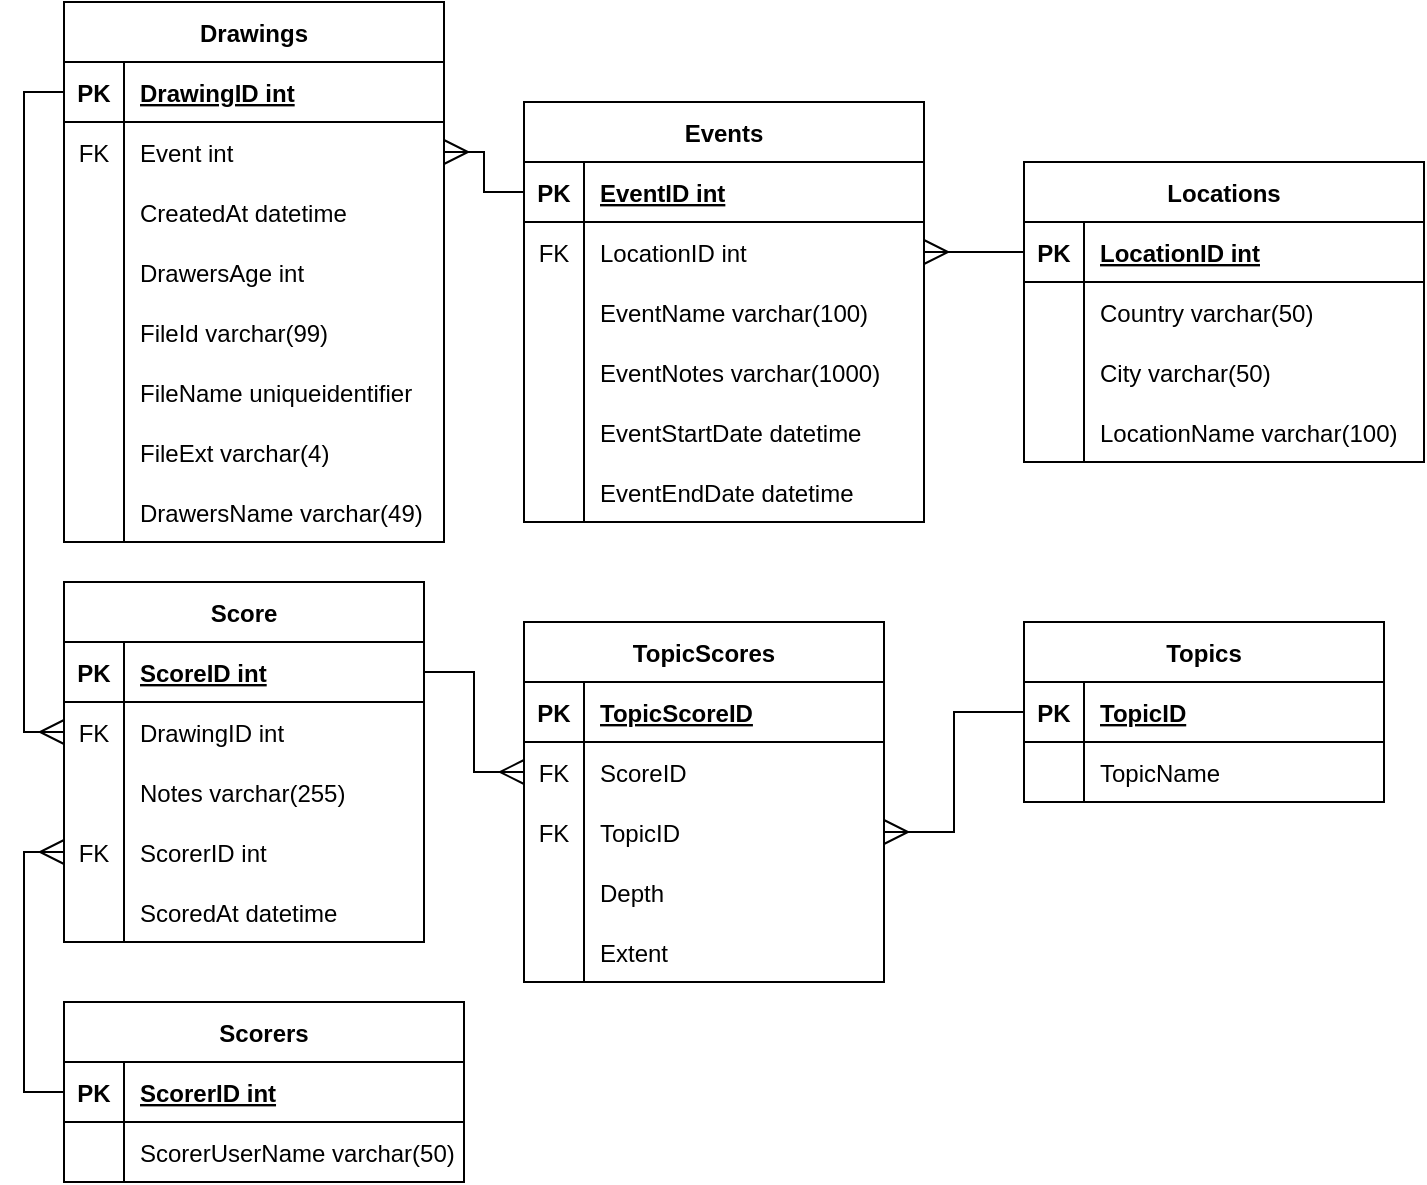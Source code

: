 <mxfile version="13.9.9" type="device"><diagram id="R2lEEEUBdFMjLlhIrx00" name="Page-1"><mxGraphModel dx="1086" dy="798" grid="1" gridSize="10" guides="1" tooltips="1" connect="1" arrows="1" fold="1" page="1" pageScale="1" pageWidth="850" pageHeight="1100" math="0" shadow="0" extFonts="Permanent Marker^https://fonts.googleapis.com/css?family=Permanent+Marker"><root><mxCell id="0"/><mxCell id="1" parent="0"/><mxCell id="t334hzTvoMjSzJ8XrbE4-21" value="Drawings" style="shape=table;startSize=30;container=1;collapsible=1;childLayout=tableLayout;fixedRows=1;rowLines=0;fontStyle=1;align=center;resizeLast=1;" parent="1" vertex="1"><mxGeometry x="110" y="50" width="190" height="270" as="geometry"/></mxCell><mxCell id="t334hzTvoMjSzJ8XrbE4-22" value="" style="shape=tableRow;horizontal=0;startSize=0;swimlaneHead=0;swimlaneBody=0;fillColor=none;collapsible=0;dropTarget=0;points=[[0,0.5],[1,0.5]];portConstraint=eastwest;top=0;left=0;right=0;bottom=1;" parent="t334hzTvoMjSzJ8XrbE4-21" vertex="1"><mxGeometry y="30" width="190" height="30" as="geometry"/></mxCell><mxCell id="t334hzTvoMjSzJ8XrbE4-23" value="PK" style="shape=partialRectangle;connectable=0;fillColor=none;top=0;left=0;bottom=0;right=0;fontStyle=1;overflow=hidden;" parent="t334hzTvoMjSzJ8XrbE4-22" vertex="1"><mxGeometry width="30" height="30" as="geometry"><mxRectangle width="30" height="30" as="alternateBounds"/></mxGeometry></mxCell><mxCell id="t334hzTvoMjSzJ8XrbE4-24" value="DrawingID int" style="shape=partialRectangle;connectable=0;fillColor=none;top=0;left=0;bottom=0;right=0;align=left;spacingLeft=6;fontStyle=5;overflow=hidden;" parent="t334hzTvoMjSzJ8XrbE4-22" vertex="1"><mxGeometry x="30" width="160" height="30" as="geometry"><mxRectangle width="150" height="30" as="alternateBounds"/></mxGeometry></mxCell><mxCell id="t334hzTvoMjSzJ8XrbE4-100" style="shape=tableRow;horizontal=0;startSize=0;swimlaneHead=0;swimlaneBody=0;fillColor=none;collapsible=0;dropTarget=0;points=[[0,0.5],[1,0.5]];portConstraint=eastwest;top=0;left=0;right=0;bottom=0;" parent="t334hzTvoMjSzJ8XrbE4-21" vertex="1"><mxGeometry y="60" width="190" height="30" as="geometry"/></mxCell><mxCell id="t334hzTvoMjSzJ8XrbE4-101" value="FK" style="shape=partialRectangle;connectable=0;fillColor=none;top=0;left=0;bottom=0;right=0;editable=1;overflow=hidden;" parent="t334hzTvoMjSzJ8XrbE4-100" vertex="1"><mxGeometry width="30" height="30" as="geometry"><mxRectangle width="30" height="30" as="alternateBounds"/></mxGeometry></mxCell><mxCell id="t334hzTvoMjSzJ8XrbE4-102" value="Event int" style="shape=partialRectangle;connectable=0;fillColor=none;top=0;left=0;bottom=0;right=0;align=left;spacingLeft=6;overflow=hidden;" parent="t334hzTvoMjSzJ8XrbE4-100" vertex="1"><mxGeometry x="30" width="160" height="30" as="geometry"><mxRectangle width="150" height="30" as="alternateBounds"/></mxGeometry></mxCell><mxCell id="t334hzTvoMjSzJ8XrbE4-85" style="shape=tableRow;horizontal=0;startSize=0;swimlaneHead=0;swimlaneBody=0;fillColor=none;collapsible=0;dropTarget=0;points=[[0,0.5],[1,0.5]];portConstraint=eastwest;top=0;left=0;right=0;bottom=0;" parent="t334hzTvoMjSzJ8XrbE4-21" vertex="1"><mxGeometry y="90" width="190" height="30" as="geometry"/></mxCell><mxCell id="t334hzTvoMjSzJ8XrbE4-86" style="shape=partialRectangle;connectable=0;fillColor=none;top=0;left=0;bottom=0;right=0;editable=1;overflow=hidden;" parent="t334hzTvoMjSzJ8XrbE4-85" vertex="1"><mxGeometry width="30" height="30" as="geometry"><mxRectangle width="30" height="30" as="alternateBounds"/></mxGeometry></mxCell><mxCell id="t334hzTvoMjSzJ8XrbE4-87" value="CreatedAt datetime" style="shape=partialRectangle;connectable=0;fillColor=none;top=0;left=0;bottom=0;right=0;align=left;spacingLeft=6;overflow=hidden;" parent="t334hzTvoMjSzJ8XrbE4-85" vertex="1"><mxGeometry x="30" width="160" height="30" as="geometry"><mxRectangle width="150" height="30" as="alternateBounds"/></mxGeometry></mxCell><mxCell id="t334hzTvoMjSzJ8XrbE4-88" style="shape=tableRow;horizontal=0;startSize=0;swimlaneHead=0;swimlaneBody=0;fillColor=none;collapsible=0;dropTarget=0;points=[[0,0.5],[1,0.5]];portConstraint=eastwest;top=0;left=0;right=0;bottom=0;" parent="t334hzTvoMjSzJ8XrbE4-21" vertex="1"><mxGeometry y="120" width="190" height="30" as="geometry"/></mxCell><mxCell id="t334hzTvoMjSzJ8XrbE4-89" style="shape=partialRectangle;connectable=0;fillColor=none;top=0;left=0;bottom=0;right=0;editable=1;overflow=hidden;" parent="t334hzTvoMjSzJ8XrbE4-88" vertex="1"><mxGeometry width="30" height="30" as="geometry"><mxRectangle width="30" height="30" as="alternateBounds"/></mxGeometry></mxCell><mxCell id="t334hzTvoMjSzJ8XrbE4-90" value="DrawersAge int" style="shape=partialRectangle;connectable=0;fillColor=none;top=0;left=0;bottom=0;right=0;align=left;spacingLeft=6;overflow=hidden;" parent="t334hzTvoMjSzJ8XrbE4-88" vertex="1"><mxGeometry x="30" width="160" height="30" as="geometry"><mxRectangle width="150" height="30" as="alternateBounds"/></mxGeometry></mxCell><mxCell id="c3-MnIaGUJoNFo4k4X8l-4" style="shape=tableRow;horizontal=0;startSize=0;swimlaneHead=0;swimlaneBody=0;fillColor=none;collapsible=0;dropTarget=0;points=[[0,0.5],[1,0.5]];portConstraint=eastwest;top=0;left=0;right=0;bottom=0;" parent="t334hzTvoMjSzJ8XrbE4-21" vertex="1"><mxGeometry y="150" width="190" height="30" as="geometry"/></mxCell><mxCell id="c3-MnIaGUJoNFo4k4X8l-5" style="shape=partialRectangle;connectable=0;fillColor=none;top=0;left=0;bottom=0;right=0;editable=1;overflow=hidden;" parent="c3-MnIaGUJoNFo4k4X8l-4" vertex="1"><mxGeometry width="30" height="30" as="geometry"><mxRectangle width="30" height="30" as="alternateBounds"/></mxGeometry></mxCell><mxCell id="c3-MnIaGUJoNFo4k4X8l-6" value="FileId varchar(99)" style="shape=partialRectangle;connectable=0;fillColor=none;top=0;left=0;bottom=0;right=0;align=left;spacingLeft=6;overflow=hidden;" parent="c3-MnIaGUJoNFo4k4X8l-4" vertex="1"><mxGeometry x="30" width="160" height="30" as="geometry"><mxRectangle width="150" height="30" as="alternateBounds"/></mxGeometry></mxCell><mxCell id="ip_NUkdBQpdeYd0DYdo6-1" style="shape=tableRow;horizontal=0;startSize=0;swimlaneHead=0;swimlaneBody=0;fillColor=none;collapsible=0;dropTarget=0;points=[[0,0.5],[1,0.5]];portConstraint=eastwest;top=0;left=0;right=0;bottom=0;" parent="t334hzTvoMjSzJ8XrbE4-21" vertex="1"><mxGeometry y="180" width="190" height="30" as="geometry"/></mxCell><mxCell id="ip_NUkdBQpdeYd0DYdo6-2" style="shape=partialRectangle;connectable=0;fillColor=none;top=0;left=0;bottom=0;right=0;editable=1;overflow=hidden;" parent="ip_NUkdBQpdeYd0DYdo6-1" vertex="1"><mxGeometry width="30" height="30" as="geometry"><mxRectangle width="30" height="30" as="alternateBounds"/></mxGeometry></mxCell><mxCell id="ip_NUkdBQpdeYd0DYdo6-3" value="FileName uniqueidentifier" style="shape=partialRectangle;connectable=0;fillColor=none;top=0;left=0;bottom=0;right=0;align=left;spacingLeft=6;overflow=hidden;" parent="ip_NUkdBQpdeYd0DYdo6-1" vertex="1"><mxGeometry x="30" width="160" height="30" as="geometry"><mxRectangle width="150" height="30" as="alternateBounds"/></mxGeometry></mxCell><mxCell id="c3-MnIaGUJoNFo4k4X8l-7" style="shape=tableRow;horizontal=0;startSize=0;swimlaneHead=0;swimlaneBody=0;fillColor=none;collapsible=0;dropTarget=0;points=[[0,0.5],[1,0.5]];portConstraint=eastwest;top=0;left=0;right=0;bottom=0;" parent="t334hzTvoMjSzJ8XrbE4-21" vertex="1"><mxGeometry y="210" width="190" height="30" as="geometry"/></mxCell><mxCell id="c3-MnIaGUJoNFo4k4X8l-8" style="shape=partialRectangle;connectable=0;fillColor=none;top=0;left=0;bottom=0;right=0;editable=1;overflow=hidden;" parent="c3-MnIaGUJoNFo4k4X8l-7" vertex="1"><mxGeometry width="30" height="30" as="geometry"><mxRectangle width="30" height="30" as="alternateBounds"/></mxGeometry></mxCell><mxCell id="c3-MnIaGUJoNFo4k4X8l-9" value="FileExt varchar(4)" style="shape=partialRectangle;connectable=0;fillColor=none;top=0;left=0;bottom=0;right=0;align=left;spacingLeft=6;overflow=hidden;" parent="c3-MnIaGUJoNFo4k4X8l-7" vertex="1"><mxGeometry x="30" width="160" height="30" as="geometry"><mxRectangle width="150" height="30" as="alternateBounds"/></mxGeometry></mxCell><mxCell id="5Xaa5XstYuFWC3aMBBze-1" style="shape=tableRow;horizontal=0;startSize=0;swimlaneHead=0;swimlaneBody=0;fillColor=none;collapsible=0;dropTarget=0;points=[[0,0.5],[1,0.5]];portConstraint=eastwest;top=0;left=0;right=0;bottom=0;" parent="t334hzTvoMjSzJ8XrbE4-21" vertex="1"><mxGeometry y="240" width="190" height="30" as="geometry"/></mxCell><mxCell id="5Xaa5XstYuFWC3aMBBze-2" style="shape=partialRectangle;connectable=0;fillColor=none;top=0;left=0;bottom=0;right=0;editable=1;overflow=hidden;" parent="5Xaa5XstYuFWC3aMBBze-1" vertex="1"><mxGeometry width="30" height="30" as="geometry"><mxRectangle width="30" height="30" as="alternateBounds"/></mxGeometry></mxCell><mxCell id="5Xaa5XstYuFWC3aMBBze-3" value="DrawersName varchar(49)" style="shape=partialRectangle;connectable=0;fillColor=none;top=0;left=0;bottom=0;right=0;align=left;spacingLeft=6;overflow=hidden;" parent="5Xaa5XstYuFWC3aMBBze-1" vertex="1"><mxGeometry x="30" width="160" height="30" as="geometry"><mxRectangle width="150" height="30" as="alternateBounds"/></mxGeometry></mxCell><mxCell id="t334hzTvoMjSzJ8XrbE4-56" value="Scorers" style="shape=table;startSize=30;container=1;collapsible=1;childLayout=tableLayout;fixedRows=1;rowLines=0;fontStyle=1;align=center;resizeLast=1;" parent="1" vertex="1"><mxGeometry x="110" y="550" width="200" height="90" as="geometry"/></mxCell><mxCell id="t334hzTvoMjSzJ8XrbE4-57" value="" style="shape=tableRow;horizontal=0;startSize=0;swimlaneHead=0;swimlaneBody=0;fillColor=none;collapsible=0;dropTarget=0;points=[[0,0.5],[1,0.5]];portConstraint=eastwest;top=0;left=0;right=0;bottom=1;" parent="t334hzTvoMjSzJ8XrbE4-56" vertex="1"><mxGeometry y="30" width="200" height="30" as="geometry"/></mxCell><mxCell id="t334hzTvoMjSzJ8XrbE4-58" value="PK" style="shape=partialRectangle;connectable=0;fillColor=none;top=0;left=0;bottom=0;right=0;fontStyle=1;overflow=hidden;" parent="t334hzTvoMjSzJ8XrbE4-57" vertex="1"><mxGeometry width="30" height="30" as="geometry"><mxRectangle width="30" height="30" as="alternateBounds"/></mxGeometry></mxCell><mxCell id="t334hzTvoMjSzJ8XrbE4-59" value="ScorerID int" style="shape=partialRectangle;connectable=0;fillColor=none;top=0;left=0;bottom=0;right=0;align=left;spacingLeft=6;fontStyle=5;overflow=hidden;" parent="t334hzTvoMjSzJ8XrbE4-57" vertex="1"><mxGeometry x="30" width="170" height="30" as="geometry"><mxRectangle width="170" height="30" as="alternateBounds"/></mxGeometry></mxCell><mxCell id="t334hzTvoMjSzJ8XrbE4-60" value="" style="shape=tableRow;horizontal=0;startSize=0;swimlaneHead=0;swimlaneBody=0;fillColor=none;collapsible=0;dropTarget=0;points=[[0,0.5],[1,0.5]];portConstraint=eastwest;top=0;left=0;right=0;bottom=0;" parent="t334hzTvoMjSzJ8XrbE4-56" vertex="1"><mxGeometry y="60" width="200" height="30" as="geometry"/></mxCell><mxCell id="t334hzTvoMjSzJ8XrbE4-61" value="" style="shape=partialRectangle;connectable=0;fillColor=none;top=0;left=0;bottom=0;right=0;editable=1;overflow=hidden;" parent="t334hzTvoMjSzJ8XrbE4-60" vertex="1"><mxGeometry width="30" height="30" as="geometry"><mxRectangle width="30" height="30" as="alternateBounds"/></mxGeometry></mxCell><mxCell id="t334hzTvoMjSzJ8XrbE4-62" value="ScorerUserName varchar(50)" style="shape=partialRectangle;connectable=0;fillColor=none;top=0;left=0;bottom=0;right=0;align=left;spacingLeft=6;overflow=hidden;" parent="t334hzTvoMjSzJ8XrbE4-60" vertex="1"><mxGeometry x="30" width="170" height="30" as="geometry"><mxRectangle width="170" height="30" as="alternateBounds"/></mxGeometry></mxCell><mxCell id="t334hzTvoMjSzJ8XrbE4-69" value="Score" style="shape=table;startSize=30;container=1;collapsible=1;childLayout=tableLayout;fixedRows=1;rowLines=0;fontStyle=1;align=center;resizeLast=1;" parent="1" vertex="1"><mxGeometry x="110" y="340" width="180" height="180" as="geometry"/></mxCell><mxCell id="t334hzTvoMjSzJ8XrbE4-70" value="" style="shape=tableRow;horizontal=0;startSize=0;swimlaneHead=0;swimlaneBody=0;fillColor=none;collapsible=0;dropTarget=0;points=[[0,0.5],[1,0.5]];portConstraint=eastwest;top=0;left=0;right=0;bottom=1;" parent="t334hzTvoMjSzJ8XrbE4-69" vertex="1"><mxGeometry y="30" width="180" height="30" as="geometry"/></mxCell><mxCell id="t334hzTvoMjSzJ8XrbE4-71" value="PK" style="shape=partialRectangle;connectable=0;fillColor=none;top=0;left=0;bottom=0;right=0;fontStyle=1;overflow=hidden;" parent="t334hzTvoMjSzJ8XrbE4-70" vertex="1"><mxGeometry width="30" height="30" as="geometry"><mxRectangle width="30" height="30" as="alternateBounds"/></mxGeometry></mxCell><mxCell id="t334hzTvoMjSzJ8XrbE4-72" value="ScoreID int" style="shape=partialRectangle;connectable=0;fillColor=none;top=0;left=0;bottom=0;right=0;align=left;spacingLeft=6;fontStyle=5;overflow=hidden;" parent="t334hzTvoMjSzJ8XrbE4-70" vertex="1"><mxGeometry x="30" width="150" height="30" as="geometry"><mxRectangle width="150" height="30" as="alternateBounds"/></mxGeometry></mxCell><mxCell id="t334hzTvoMjSzJ8XrbE4-73" value="" style="shape=tableRow;horizontal=0;startSize=0;swimlaneHead=0;swimlaneBody=0;fillColor=none;collapsible=0;dropTarget=0;points=[[0,0.5],[1,0.5]];portConstraint=eastwest;top=0;left=0;right=0;bottom=0;" parent="t334hzTvoMjSzJ8XrbE4-69" vertex="1"><mxGeometry y="60" width="180" height="30" as="geometry"/></mxCell><mxCell id="t334hzTvoMjSzJ8XrbE4-74" value="FK" style="shape=partialRectangle;connectable=0;fillColor=none;top=0;left=0;bottom=0;right=0;editable=1;overflow=hidden;" parent="t334hzTvoMjSzJ8XrbE4-73" vertex="1"><mxGeometry width="30" height="30" as="geometry"><mxRectangle width="30" height="30" as="alternateBounds"/></mxGeometry></mxCell><mxCell id="t334hzTvoMjSzJ8XrbE4-75" value="DrawingID int" style="shape=partialRectangle;connectable=0;fillColor=none;top=0;left=0;bottom=0;right=0;align=left;spacingLeft=6;overflow=hidden;" parent="t334hzTvoMjSzJ8XrbE4-73" vertex="1"><mxGeometry x="30" width="150" height="30" as="geometry"><mxRectangle width="150" height="30" as="alternateBounds"/></mxGeometry></mxCell><mxCell id="IJqNOEg9_qgQRgP3NTTT-4" style="shape=tableRow;horizontal=0;startSize=0;swimlaneHead=0;swimlaneBody=0;fillColor=none;collapsible=0;dropTarget=0;points=[[0,0.5],[1,0.5]];portConstraint=eastwest;top=0;left=0;right=0;bottom=0;" parent="t334hzTvoMjSzJ8XrbE4-69" vertex="1"><mxGeometry y="90" width="180" height="30" as="geometry"/></mxCell><mxCell id="IJqNOEg9_qgQRgP3NTTT-5" style="shape=partialRectangle;connectable=0;fillColor=none;top=0;left=0;bottom=0;right=0;editable=1;overflow=hidden;" parent="IJqNOEg9_qgQRgP3NTTT-4" vertex="1"><mxGeometry width="30" height="30" as="geometry"><mxRectangle width="30" height="30" as="alternateBounds"/></mxGeometry></mxCell><mxCell id="IJqNOEg9_qgQRgP3NTTT-6" value="Notes varchar(255)" style="shape=partialRectangle;connectable=0;fillColor=none;top=0;left=0;bottom=0;right=0;align=left;spacingLeft=6;overflow=hidden;" parent="IJqNOEg9_qgQRgP3NTTT-4" vertex="1"><mxGeometry x="30" width="150" height="30" as="geometry"><mxRectangle width="150" height="30" as="alternateBounds"/></mxGeometry></mxCell><mxCell id="t334hzTvoMjSzJ8XrbE4-91" style="shape=tableRow;horizontal=0;startSize=0;swimlaneHead=0;swimlaneBody=0;fillColor=none;collapsible=0;dropTarget=0;points=[[0,0.5],[1,0.5]];portConstraint=eastwest;top=0;left=0;right=0;bottom=0;" parent="t334hzTvoMjSzJ8XrbE4-69" vertex="1"><mxGeometry y="120" width="180" height="30" as="geometry"/></mxCell><mxCell id="t334hzTvoMjSzJ8XrbE4-92" value="FK" style="shape=partialRectangle;connectable=0;fillColor=none;top=0;left=0;bottom=0;right=0;editable=1;overflow=hidden;" parent="t334hzTvoMjSzJ8XrbE4-91" vertex="1"><mxGeometry width="30" height="30" as="geometry"><mxRectangle width="30" height="30" as="alternateBounds"/></mxGeometry></mxCell><mxCell id="t334hzTvoMjSzJ8XrbE4-93" value="ScorerID int" style="shape=partialRectangle;connectable=0;fillColor=none;top=0;left=0;bottom=0;right=0;align=left;spacingLeft=6;overflow=hidden;" parent="t334hzTvoMjSzJ8XrbE4-91" vertex="1"><mxGeometry x="30" width="150" height="30" as="geometry"><mxRectangle width="150" height="30" as="alternateBounds"/></mxGeometry></mxCell><mxCell id="t334hzTvoMjSzJ8XrbE4-97" style="shape=tableRow;horizontal=0;startSize=0;swimlaneHead=0;swimlaneBody=0;fillColor=none;collapsible=0;dropTarget=0;points=[[0,0.5],[1,0.5]];portConstraint=eastwest;top=0;left=0;right=0;bottom=0;" parent="t334hzTvoMjSzJ8XrbE4-69" vertex="1"><mxGeometry y="150" width="180" height="30" as="geometry"/></mxCell><mxCell id="t334hzTvoMjSzJ8XrbE4-98" style="shape=partialRectangle;connectable=0;fillColor=none;top=0;left=0;bottom=0;right=0;editable=1;overflow=hidden;" parent="t334hzTvoMjSzJ8XrbE4-97" vertex="1"><mxGeometry width="30" height="30" as="geometry"><mxRectangle width="30" height="30" as="alternateBounds"/></mxGeometry></mxCell><mxCell id="t334hzTvoMjSzJ8XrbE4-99" value="ScoredAt datetime" style="shape=partialRectangle;connectable=0;fillColor=none;top=0;left=0;bottom=0;right=0;align=left;spacingLeft=6;overflow=hidden;" parent="t334hzTvoMjSzJ8XrbE4-97" vertex="1"><mxGeometry x="30" width="150" height="30" as="geometry"><mxRectangle width="150" height="30" as="alternateBounds"/></mxGeometry></mxCell><mxCell id="107HlzJ-cuS5uqub5lg4-7" style="edgeStyle=orthogonalEdgeStyle;rounded=0;orthogonalLoop=1;jettySize=auto;html=1;endArrow=none;endFill=0;startArrow=ERmany;startFill=0;exitX=1;exitY=0.5;exitDx=0;exitDy=0;entryX=0;entryY=0.5;entryDx=0;entryDy=0;endSize=10;startSize=10;" parent="1" source="107HlzJ-cuS5uqub5lg4-4" target="t334hzTvoMjSzJ8XrbE4-126" edge="1"><mxGeometry relative="1" as="geometry"><mxPoint x="590" y="210" as="targetPoint"/><Array as="points"/></mxGeometry></mxCell><mxCell id="t334hzTvoMjSzJ8XrbE4-103" value="Events" style="shape=table;startSize=30;container=1;collapsible=1;childLayout=tableLayout;fixedRows=1;rowLines=0;fontStyle=1;align=center;resizeLast=1;" parent="1" vertex="1"><mxGeometry x="340" y="100" width="200" height="210" as="geometry"/></mxCell><mxCell id="t334hzTvoMjSzJ8XrbE4-104" value="" style="shape=tableRow;horizontal=0;startSize=0;swimlaneHead=0;swimlaneBody=0;fillColor=none;collapsible=0;dropTarget=0;points=[[0,0.5],[1,0.5]];portConstraint=eastwest;top=0;left=0;right=0;bottom=1;" parent="t334hzTvoMjSzJ8XrbE4-103" vertex="1"><mxGeometry y="30" width="200" height="30" as="geometry"/></mxCell><mxCell id="t334hzTvoMjSzJ8XrbE4-105" value="PK" style="shape=partialRectangle;connectable=0;fillColor=none;top=0;left=0;bottom=0;right=0;fontStyle=1;overflow=hidden;" parent="t334hzTvoMjSzJ8XrbE4-104" vertex="1"><mxGeometry width="30" height="30" as="geometry"><mxRectangle width="30" height="30" as="alternateBounds"/></mxGeometry></mxCell><mxCell id="t334hzTvoMjSzJ8XrbE4-106" value="EventID int" style="shape=partialRectangle;connectable=0;fillColor=none;top=0;left=0;bottom=0;right=0;align=left;spacingLeft=6;fontStyle=5;overflow=hidden;" parent="t334hzTvoMjSzJ8XrbE4-104" vertex="1"><mxGeometry x="30" width="170" height="30" as="geometry"><mxRectangle width="170" height="30" as="alternateBounds"/></mxGeometry></mxCell><mxCell id="107HlzJ-cuS5uqub5lg4-4" value="" style="shape=tableRow;horizontal=0;startSize=0;swimlaneHead=0;swimlaneBody=0;fillColor=none;collapsible=0;dropTarget=0;points=[[0,0.5],[1,0.5]];portConstraint=eastwest;top=0;left=0;right=0;bottom=0;" parent="t334hzTvoMjSzJ8XrbE4-103" vertex="1"><mxGeometry y="60" width="200" height="30" as="geometry"/></mxCell><mxCell id="107HlzJ-cuS5uqub5lg4-5" value="FK" style="shape=partialRectangle;connectable=0;fillColor=none;top=0;left=0;bottom=0;right=0;editable=1;overflow=hidden;" parent="107HlzJ-cuS5uqub5lg4-4" vertex="1"><mxGeometry width="30" height="30" as="geometry"><mxRectangle width="30" height="30" as="alternateBounds"/></mxGeometry></mxCell><mxCell id="107HlzJ-cuS5uqub5lg4-6" value="LocationID int" style="shape=partialRectangle;connectable=0;fillColor=none;top=0;left=0;bottom=0;right=0;align=left;spacingLeft=6;overflow=hidden;" parent="107HlzJ-cuS5uqub5lg4-4" vertex="1"><mxGeometry x="30" width="170" height="30" as="geometry"><mxRectangle width="170" height="30" as="alternateBounds"/></mxGeometry></mxCell><mxCell id="t334hzTvoMjSzJ8XrbE4-107" value="" style="shape=tableRow;horizontal=0;startSize=0;swimlaneHead=0;swimlaneBody=0;fillColor=none;collapsible=0;dropTarget=0;points=[[0,0.5],[1,0.5]];portConstraint=eastwest;top=0;left=0;right=0;bottom=0;" parent="t334hzTvoMjSzJ8XrbE4-103" vertex="1"><mxGeometry y="90" width="200" height="30" as="geometry"/></mxCell><mxCell id="t334hzTvoMjSzJ8XrbE4-108" value="" style="shape=partialRectangle;connectable=0;fillColor=none;top=0;left=0;bottom=0;right=0;editable=1;overflow=hidden;" parent="t334hzTvoMjSzJ8XrbE4-107" vertex="1"><mxGeometry width="30" height="30" as="geometry"><mxRectangle width="30" height="30" as="alternateBounds"/></mxGeometry></mxCell><mxCell id="t334hzTvoMjSzJ8XrbE4-109" value="EventName varchar(100)" style="shape=partialRectangle;connectable=0;fillColor=none;top=0;left=0;bottom=0;right=0;align=left;spacingLeft=6;overflow=hidden;" parent="t334hzTvoMjSzJ8XrbE4-107" vertex="1"><mxGeometry x="30" width="170" height="30" as="geometry"><mxRectangle width="170" height="30" as="alternateBounds"/></mxGeometry></mxCell><mxCell id="t334hzTvoMjSzJ8XrbE4-110" value="" style="shape=tableRow;horizontal=0;startSize=0;swimlaneHead=0;swimlaneBody=0;fillColor=none;collapsible=0;dropTarget=0;points=[[0,0.5],[1,0.5]];portConstraint=eastwest;top=0;left=0;right=0;bottom=0;" parent="t334hzTvoMjSzJ8XrbE4-103" vertex="1"><mxGeometry y="120" width="200" height="30" as="geometry"/></mxCell><mxCell id="t334hzTvoMjSzJ8XrbE4-111" value="" style="shape=partialRectangle;connectable=0;fillColor=none;top=0;left=0;bottom=0;right=0;editable=1;overflow=hidden;" parent="t334hzTvoMjSzJ8XrbE4-110" vertex="1"><mxGeometry width="30" height="30" as="geometry"><mxRectangle width="30" height="30" as="alternateBounds"/></mxGeometry></mxCell><mxCell id="t334hzTvoMjSzJ8XrbE4-112" value="EventNotes varchar(1000)" style="shape=partialRectangle;connectable=0;fillColor=none;top=0;left=0;bottom=0;right=0;align=left;spacingLeft=6;overflow=hidden;" parent="t334hzTvoMjSzJ8XrbE4-110" vertex="1"><mxGeometry x="30" width="170" height="30" as="geometry"><mxRectangle width="170" height="30" as="alternateBounds"/></mxGeometry></mxCell><mxCell id="c3-MnIaGUJoNFo4k4X8l-12" style="shape=tableRow;horizontal=0;startSize=0;swimlaneHead=0;swimlaneBody=0;fillColor=none;collapsible=0;dropTarget=0;points=[[0,0.5],[1,0.5]];portConstraint=eastwest;top=0;left=0;right=0;bottom=0;" parent="t334hzTvoMjSzJ8XrbE4-103" vertex="1"><mxGeometry y="150" width="200" height="30" as="geometry"/></mxCell><mxCell id="c3-MnIaGUJoNFo4k4X8l-13" style="shape=partialRectangle;connectable=0;fillColor=none;top=0;left=0;bottom=0;right=0;editable=1;overflow=hidden;" parent="c3-MnIaGUJoNFo4k4X8l-12" vertex="1"><mxGeometry width="30" height="30" as="geometry"><mxRectangle width="30" height="30" as="alternateBounds"/></mxGeometry></mxCell><mxCell id="c3-MnIaGUJoNFo4k4X8l-14" value="EventStartDate datetime" style="shape=partialRectangle;connectable=0;fillColor=none;top=0;left=0;bottom=0;right=0;align=left;spacingLeft=6;overflow=hidden;" parent="c3-MnIaGUJoNFo4k4X8l-12" vertex="1"><mxGeometry x="30" width="170" height="30" as="geometry"><mxRectangle width="170" height="30" as="alternateBounds"/></mxGeometry></mxCell><mxCell id="c3-MnIaGUJoNFo4k4X8l-15" style="shape=tableRow;horizontal=0;startSize=0;swimlaneHead=0;swimlaneBody=0;fillColor=none;collapsible=0;dropTarget=0;points=[[0,0.5],[1,0.5]];portConstraint=eastwest;top=0;left=0;right=0;bottom=0;" parent="t334hzTvoMjSzJ8XrbE4-103" vertex="1"><mxGeometry y="180" width="200" height="30" as="geometry"/></mxCell><mxCell id="c3-MnIaGUJoNFo4k4X8l-16" style="shape=partialRectangle;connectable=0;fillColor=none;top=0;left=0;bottom=0;right=0;editable=1;overflow=hidden;" parent="c3-MnIaGUJoNFo4k4X8l-15" vertex="1"><mxGeometry width="30" height="30" as="geometry"><mxRectangle width="30" height="30" as="alternateBounds"/></mxGeometry></mxCell><mxCell id="c3-MnIaGUJoNFo4k4X8l-17" value="EventEndDate datetime" style="shape=partialRectangle;connectable=0;fillColor=none;top=0;left=0;bottom=0;right=0;align=left;spacingLeft=6;overflow=hidden;" parent="c3-MnIaGUJoNFo4k4X8l-15" vertex="1"><mxGeometry x="30" width="170" height="30" as="geometry"><mxRectangle width="170" height="30" as="alternateBounds"/></mxGeometry></mxCell><mxCell id="t334hzTvoMjSzJ8XrbE4-117" style="edgeStyle=orthogonalEdgeStyle;rounded=0;orthogonalLoop=1;jettySize=auto;html=1;exitX=0;exitY=0.5;exitDx=0;exitDy=0;entryX=1;entryY=0.5;entryDx=0;entryDy=0;endArrow=ERmany;endFill=0;startSize=10;endSize=10;" parent="1" source="t334hzTvoMjSzJ8XrbE4-104" target="t334hzTvoMjSzJ8XrbE4-100" edge="1"><mxGeometry relative="1" as="geometry"/></mxCell><mxCell id="t334hzTvoMjSzJ8XrbE4-119" style="edgeStyle=orthogonalEdgeStyle;rounded=0;orthogonalLoop=1;jettySize=auto;html=1;exitX=0;exitY=0.5;exitDx=0;exitDy=0;entryX=0;entryY=0.5;entryDx=0;entryDy=0;endArrow=ERmany;endFill=0;endSize=10;startSize=10;" parent="1" source="t334hzTvoMjSzJ8XrbE4-22" target="t334hzTvoMjSzJ8XrbE4-73" edge="1"><mxGeometry relative="1" as="geometry"/></mxCell><mxCell id="t334hzTvoMjSzJ8XrbE4-125" value="Locations" style="shape=table;startSize=30;container=1;collapsible=1;childLayout=tableLayout;fixedRows=1;rowLines=0;fontStyle=1;align=center;resizeLast=1;" parent="1" vertex="1"><mxGeometry x="590" y="130" width="200" height="150" as="geometry"/></mxCell><mxCell id="t334hzTvoMjSzJ8XrbE4-126" value="" style="shape=tableRow;horizontal=0;startSize=0;swimlaneHead=0;swimlaneBody=0;fillColor=none;collapsible=0;dropTarget=0;points=[[0,0.5],[1,0.5]];portConstraint=eastwest;top=0;left=0;right=0;bottom=1;" parent="t334hzTvoMjSzJ8XrbE4-125" vertex="1"><mxGeometry y="30" width="200" height="30" as="geometry"/></mxCell><mxCell id="t334hzTvoMjSzJ8XrbE4-127" value="PK" style="shape=partialRectangle;connectable=0;fillColor=none;top=0;left=0;bottom=0;right=0;fontStyle=1;overflow=hidden;" parent="t334hzTvoMjSzJ8XrbE4-126" vertex="1"><mxGeometry width="30" height="30" as="geometry"><mxRectangle width="30" height="30" as="alternateBounds"/></mxGeometry></mxCell><mxCell id="t334hzTvoMjSzJ8XrbE4-128" value="LocationID int" style="shape=partialRectangle;connectable=0;fillColor=none;top=0;left=0;bottom=0;right=0;align=left;spacingLeft=6;fontStyle=5;overflow=hidden;" parent="t334hzTvoMjSzJ8XrbE4-126" vertex="1"><mxGeometry x="30" width="170" height="30" as="geometry"><mxRectangle width="170" height="30" as="alternateBounds"/></mxGeometry></mxCell><mxCell id="t334hzTvoMjSzJ8XrbE4-129" value="" style="shape=tableRow;horizontal=0;startSize=0;swimlaneHead=0;swimlaneBody=0;fillColor=none;collapsible=0;dropTarget=0;points=[[0,0.5],[1,0.5]];portConstraint=eastwest;top=0;left=0;right=0;bottom=0;" parent="t334hzTvoMjSzJ8XrbE4-125" vertex="1"><mxGeometry y="60" width="200" height="30" as="geometry"/></mxCell><mxCell id="t334hzTvoMjSzJ8XrbE4-130" value="" style="shape=partialRectangle;connectable=0;fillColor=none;top=0;left=0;bottom=0;right=0;editable=1;overflow=hidden;" parent="t334hzTvoMjSzJ8XrbE4-129" vertex="1"><mxGeometry width="30" height="30" as="geometry"><mxRectangle width="30" height="30" as="alternateBounds"/></mxGeometry></mxCell><mxCell id="t334hzTvoMjSzJ8XrbE4-131" value="Country varchar(50)" style="shape=partialRectangle;connectable=0;fillColor=none;top=0;left=0;bottom=0;right=0;align=left;spacingLeft=6;overflow=hidden;" parent="t334hzTvoMjSzJ8XrbE4-129" vertex="1"><mxGeometry x="30" width="170" height="30" as="geometry"><mxRectangle width="170" height="30" as="alternateBounds"/></mxGeometry></mxCell><mxCell id="t334hzTvoMjSzJ8XrbE4-132" value="" style="shape=tableRow;horizontal=0;startSize=0;swimlaneHead=0;swimlaneBody=0;fillColor=none;collapsible=0;dropTarget=0;points=[[0,0.5],[1,0.5]];portConstraint=eastwest;top=0;left=0;right=0;bottom=0;" parent="t334hzTvoMjSzJ8XrbE4-125" vertex="1"><mxGeometry y="90" width="200" height="30" as="geometry"/></mxCell><mxCell id="t334hzTvoMjSzJ8XrbE4-133" value="" style="shape=partialRectangle;connectable=0;fillColor=none;top=0;left=0;bottom=0;right=0;editable=1;overflow=hidden;" parent="t334hzTvoMjSzJ8XrbE4-132" vertex="1"><mxGeometry width="30" height="30" as="geometry"><mxRectangle width="30" height="30" as="alternateBounds"/></mxGeometry></mxCell><mxCell id="t334hzTvoMjSzJ8XrbE4-134" value="City varchar(50)" style="shape=partialRectangle;connectable=0;fillColor=none;top=0;left=0;bottom=0;right=0;align=left;spacingLeft=6;overflow=hidden;" parent="t334hzTvoMjSzJ8XrbE4-132" vertex="1"><mxGeometry x="30" width="170" height="30" as="geometry"><mxRectangle width="170" height="30" as="alternateBounds"/></mxGeometry></mxCell><mxCell id="h5t0TmZtkTF2J6mr7wPm-1" style="shape=tableRow;horizontal=0;startSize=0;swimlaneHead=0;swimlaneBody=0;fillColor=none;collapsible=0;dropTarget=0;points=[[0,0.5],[1,0.5]];portConstraint=eastwest;top=0;left=0;right=0;bottom=0;" parent="t334hzTvoMjSzJ8XrbE4-125" vertex="1"><mxGeometry y="120" width="200" height="30" as="geometry"/></mxCell><mxCell id="h5t0TmZtkTF2J6mr7wPm-2" style="shape=partialRectangle;connectable=0;fillColor=none;top=0;left=0;bottom=0;right=0;editable=1;overflow=hidden;" parent="h5t0TmZtkTF2J6mr7wPm-1" vertex="1"><mxGeometry width="30" height="30" as="geometry"><mxRectangle width="30" height="30" as="alternateBounds"/></mxGeometry></mxCell><mxCell id="h5t0TmZtkTF2J6mr7wPm-3" value="LocationName varchar(100)" style="shape=partialRectangle;connectable=0;fillColor=none;top=0;left=0;bottom=0;right=0;align=left;spacingLeft=6;overflow=hidden;" parent="h5t0TmZtkTF2J6mr7wPm-1" vertex="1"><mxGeometry x="30" width="170" height="30" as="geometry"><mxRectangle width="170" height="30" as="alternateBounds"/></mxGeometry></mxCell><mxCell id="ptGn15O-KRchdfAcyJFO-1" value="Topics" style="shape=table;startSize=30;container=1;collapsible=1;childLayout=tableLayout;fixedRows=1;rowLines=0;fontStyle=1;align=center;resizeLast=1;" parent="1" vertex="1"><mxGeometry x="590" y="360" width="180" height="90" as="geometry"/></mxCell><mxCell id="ptGn15O-KRchdfAcyJFO-2" value="" style="shape=tableRow;horizontal=0;startSize=0;swimlaneHead=0;swimlaneBody=0;fillColor=none;collapsible=0;dropTarget=0;points=[[0,0.5],[1,0.5]];portConstraint=eastwest;top=0;left=0;right=0;bottom=1;" parent="ptGn15O-KRchdfAcyJFO-1" vertex="1"><mxGeometry y="30" width="180" height="30" as="geometry"/></mxCell><mxCell id="ptGn15O-KRchdfAcyJFO-3" value="PK" style="shape=partialRectangle;connectable=0;fillColor=none;top=0;left=0;bottom=0;right=0;fontStyle=1;overflow=hidden;" parent="ptGn15O-KRchdfAcyJFO-2" vertex="1"><mxGeometry width="30" height="30" as="geometry"><mxRectangle width="30" height="30" as="alternateBounds"/></mxGeometry></mxCell><mxCell id="ptGn15O-KRchdfAcyJFO-4" value="TopicID" style="shape=partialRectangle;connectable=0;fillColor=none;top=0;left=0;bottom=0;right=0;align=left;spacingLeft=6;fontStyle=5;overflow=hidden;" parent="ptGn15O-KRchdfAcyJFO-2" vertex="1"><mxGeometry x="30" width="150" height="30" as="geometry"><mxRectangle width="150" height="30" as="alternateBounds"/></mxGeometry></mxCell><mxCell id="ptGn15O-KRchdfAcyJFO-5" value="" style="shape=tableRow;horizontal=0;startSize=0;swimlaneHead=0;swimlaneBody=0;fillColor=none;collapsible=0;dropTarget=0;points=[[0,0.5],[1,0.5]];portConstraint=eastwest;top=0;left=0;right=0;bottom=0;" parent="ptGn15O-KRchdfAcyJFO-1" vertex="1"><mxGeometry y="60" width="180" height="30" as="geometry"/></mxCell><mxCell id="ptGn15O-KRchdfAcyJFO-6" value="" style="shape=partialRectangle;connectable=0;fillColor=none;top=0;left=0;bottom=0;right=0;editable=1;overflow=hidden;" parent="ptGn15O-KRchdfAcyJFO-5" vertex="1"><mxGeometry width="30" height="30" as="geometry"><mxRectangle width="30" height="30" as="alternateBounds"/></mxGeometry></mxCell><mxCell id="ptGn15O-KRchdfAcyJFO-7" value="TopicName" style="shape=partialRectangle;connectable=0;fillColor=none;top=0;left=0;bottom=0;right=0;align=left;spacingLeft=6;overflow=hidden;" parent="ptGn15O-KRchdfAcyJFO-5" vertex="1"><mxGeometry x="30" width="150" height="30" as="geometry"><mxRectangle width="150" height="30" as="alternateBounds"/></mxGeometry></mxCell><mxCell id="ptGn15O-KRchdfAcyJFO-26" value="TopicScores" style="shape=table;startSize=30;container=1;collapsible=1;childLayout=tableLayout;fixedRows=1;rowLines=0;fontStyle=1;align=center;resizeLast=1;" parent="1" vertex="1"><mxGeometry x="340" y="360" width="180" height="180" as="geometry"/></mxCell><mxCell id="ptGn15O-KRchdfAcyJFO-27" value="" style="shape=tableRow;horizontal=0;startSize=0;swimlaneHead=0;swimlaneBody=0;fillColor=none;collapsible=0;dropTarget=0;points=[[0,0.5],[1,0.5]];portConstraint=eastwest;top=0;left=0;right=0;bottom=1;" parent="ptGn15O-KRchdfAcyJFO-26" vertex="1"><mxGeometry y="30" width="180" height="30" as="geometry"/></mxCell><mxCell id="ptGn15O-KRchdfAcyJFO-28" value="PK" style="shape=partialRectangle;connectable=0;fillColor=none;top=0;left=0;bottom=0;right=0;fontStyle=1;overflow=hidden;" parent="ptGn15O-KRchdfAcyJFO-27" vertex="1"><mxGeometry width="30" height="30" as="geometry"><mxRectangle width="30" height="30" as="alternateBounds"/></mxGeometry></mxCell><mxCell id="ptGn15O-KRchdfAcyJFO-29" value="TopicScoreID" style="shape=partialRectangle;connectable=0;fillColor=none;top=0;left=0;bottom=0;right=0;align=left;spacingLeft=6;fontStyle=5;overflow=hidden;" parent="ptGn15O-KRchdfAcyJFO-27" vertex="1"><mxGeometry x="30" width="150" height="30" as="geometry"><mxRectangle width="150" height="30" as="alternateBounds"/></mxGeometry></mxCell><mxCell id="ptGn15O-KRchdfAcyJFO-30" value="" style="shape=tableRow;horizontal=0;startSize=0;swimlaneHead=0;swimlaneBody=0;fillColor=none;collapsible=0;dropTarget=0;points=[[0,0.5],[1,0.5]];portConstraint=eastwest;top=0;left=0;right=0;bottom=0;" parent="ptGn15O-KRchdfAcyJFO-26" vertex="1"><mxGeometry y="60" width="180" height="30" as="geometry"/></mxCell><mxCell id="ptGn15O-KRchdfAcyJFO-31" value="FK" style="shape=partialRectangle;connectable=0;fillColor=none;top=0;left=0;bottom=0;right=0;editable=1;overflow=hidden;" parent="ptGn15O-KRchdfAcyJFO-30" vertex="1"><mxGeometry width="30" height="30" as="geometry"><mxRectangle width="30" height="30" as="alternateBounds"/></mxGeometry></mxCell><mxCell id="ptGn15O-KRchdfAcyJFO-32" value="ScoreID" style="shape=partialRectangle;connectable=0;fillColor=none;top=0;left=0;bottom=0;right=0;align=left;spacingLeft=6;overflow=hidden;" parent="ptGn15O-KRchdfAcyJFO-30" vertex="1"><mxGeometry x="30" width="150" height="30" as="geometry"><mxRectangle width="150" height="30" as="alternateBounds"/></mxGeometry></mxCell><mxCell id="ptGn15O-KRchdfAcyJFO-33" value="" style="shape=tableRow;horizontal=0;startSize=0;swimlaneHead=0;swimlaneBody=0;fillColor=none;collapsible=0;dropTarget=0;points=[[0,0.5],[1,0.5]];portConstraint=eastwest;top=0;left=0;right=0;bottom=0;" parent="ptGn15O-KRchdfAcyJFO-26" vertex="1"><mxGeometry y="90" width="180" height="30" as="geometry"/></mxCell><mxCell id="ptGn15O-KRchdfAcyJFO-34" value="FK" style="shape=partialRectangle;connectable=0;fillColor=none;top=0;left=0;bottom=0;right=0;editable=1;overflow=hidden;" parent="ptGn15O-KRchdfAcyJFO-33" vertex="1"><mxGeometry width="30" height="30" as="geometry"><mxRectangle width="30" height="30" as="alternateBounds"/></mxGeometry></mxCell><mxCell id="ptGn15O-KRchdfAcyJFO-35" value="TopicID" style="shape=partialRectangle;connectable=0;fillColor=none;top=0;left=0;bottom=0;right=0;align=left;spacingLeft=6;overflow=hidden;" parent="ptGn15O-KRchdfAcyJFO-33" vertex="1"><mxGeometry x="30" width="150" height="30" as="geometry"><mxRectangle width="150" height="30" as="alternateBounds"/></mxGeometry></mxCell><mxCell id="ptGn15O-KRchdfAcyJFO-36" value="" style="shape=tableRow;horizontal=0;startSize=0;swimlaneHead=0;swimlaneBody=0;fillColor=none;collapsible=0;dropTarget=0;points=[[0,0.5],[1,0.5]];portConstraint=eastwest;top=0;left=0;right=0;bottom=0;" parent="ptGn15O-KRchdfAcyJFO-26" vertex="1"><mxGeometry y="120" width="180" height="30" as="geometry"/></mxCell><mxCell id="ptGn15O-KRchdfAcyJFO-37" value="" style="shape=partialRectangle;connectable=0;fillColor=none;top=0;left=0;bottom=0;right=0;editable=1;overflow=hidden;" parent="ptGn15O-KRchdfAcyJFO-36" vertex="1"><mxGeometry width="30" height="30" as="geometry"><mxRectangle width="30" height="30" as="alternateBounds"/></mxGeometry></mxCell><mxCell id="ptGn15O-KRchdfAcyJFO-38" value="Depth" style="shape=partialRectangle;connectable=0;fillColor=none;top=0;left=0;bottom=0;right=0;align=left;spacingLeft=6;overflow=hidden;" parent="ptGn15O-KRchdfAcyJFO-36" vertex="1"><mxGeometry x="30" width="150" height="30" as="geometry"><mxRectangle width="150" height="30" as="alternateBounds"/></mxGeometry></mxCell><mxCell id="ptGn15O-KRchdfAcyJFO-39" style="shape=tableRow;horizontal=0;startSize=0;swimlaneHead=0;swimlaneBody=0;fillColor=none;collapsible=0;dropTarget=0;points=[[0,0.5],[1,0.5]];portConstraint=eastwest;top=0;left=0;right=0;bottom=0;" parent="ptGn15O-KRchdfAcyJFO-26" vertex="1"><mxGeometry y="150" width="180" height="30" as="geometry"/></mxCell><mxCell id="ptGn15O-KRchdfAcyJFO-40" style="shape=partialRectangle;connectable=0;fillColor=none;top=0;left=0;bottom=0;right=0;editable=1;overflow=hidden;" parent="ptGn15O-KRchdfAcyJFO-39" vertex="1"><mxGeometry width="30" height="30" as="geometry"><mxRectangle width="30" height="30" as="alternateBounds"/></mxGeometry></mxCell><mxCell id="ptGn15O-KRchdfAcyJFO-41" value="Extent" style="shape=partialRectangle;connectable=0;fillColor=none;top=0;left=0;bottom=0;right=0;align=left;spacingLeft=6;overflow=hidden;" parent="ptGn15O-KRchdfAcyJFO-39" vertex="1"><mxGeometry x="30" width="150" height="30" as="geometry"><mxRectangle width="150" height="30" as="alternateBounds"/></mxGeometry></mxCell><mxCell id="Sztv7wuc6D6PAybSAMD9-5" style="edgeStyle=orthogonalEdgeStyle;rounded=0;orthogonalLoop=1;jettySize=auto;html=1;endArrow=ERmany;endFill=0;endSize=10;startSize=10;" parent="1" source="t334hzTvoMjSzJ8XrbE4-70" target="ptGn15O-KRchdfAcyJFO-30" edge="1"><mxGeometry relative="1" as="geometry"/></mxCell><mxCell id="h5t0TmZtkTF2J6mr7wPm-8" style="edgeStyle=orthogonalEdgeStyle;rounded=0;orthogonalLoop=1;jettySize=auto;html=1;entryX=1;entryY=0.5;entryDx=0;entryDy=0;endArrow=ERmany;endFill=0;endSize=10;startSize=10;" parent="1" source="ptGn15O-KRchdfAcyJFO-2" target="ptGn15O-KRchdfAcyJFO-33" edge="1"><mxGeometry relative="1" as="geometry"/></mxCell><mxCell id="h5t0TmZtkTF2J6mr7wPm-9" style="edgeStyle=orthogonalEdgeStyle;rounded=0;orthogonalLoop=1;jettySize=auto;html=1;entryX=0;entryY=0.5;entryDx=0;entryDy=0;endArrow=ERmany;endFill=0;endSize=10;startSize=10;" parent="1" source="t334hzTvoMjSzJ8XrbE4-57" target="t334hzTvoMjSzJ8XrbE4-91" edge="1"><mxGeometry relative="1" as="geometry"/></mxCell></root></mxGraphModel></diagram></mxfile>

